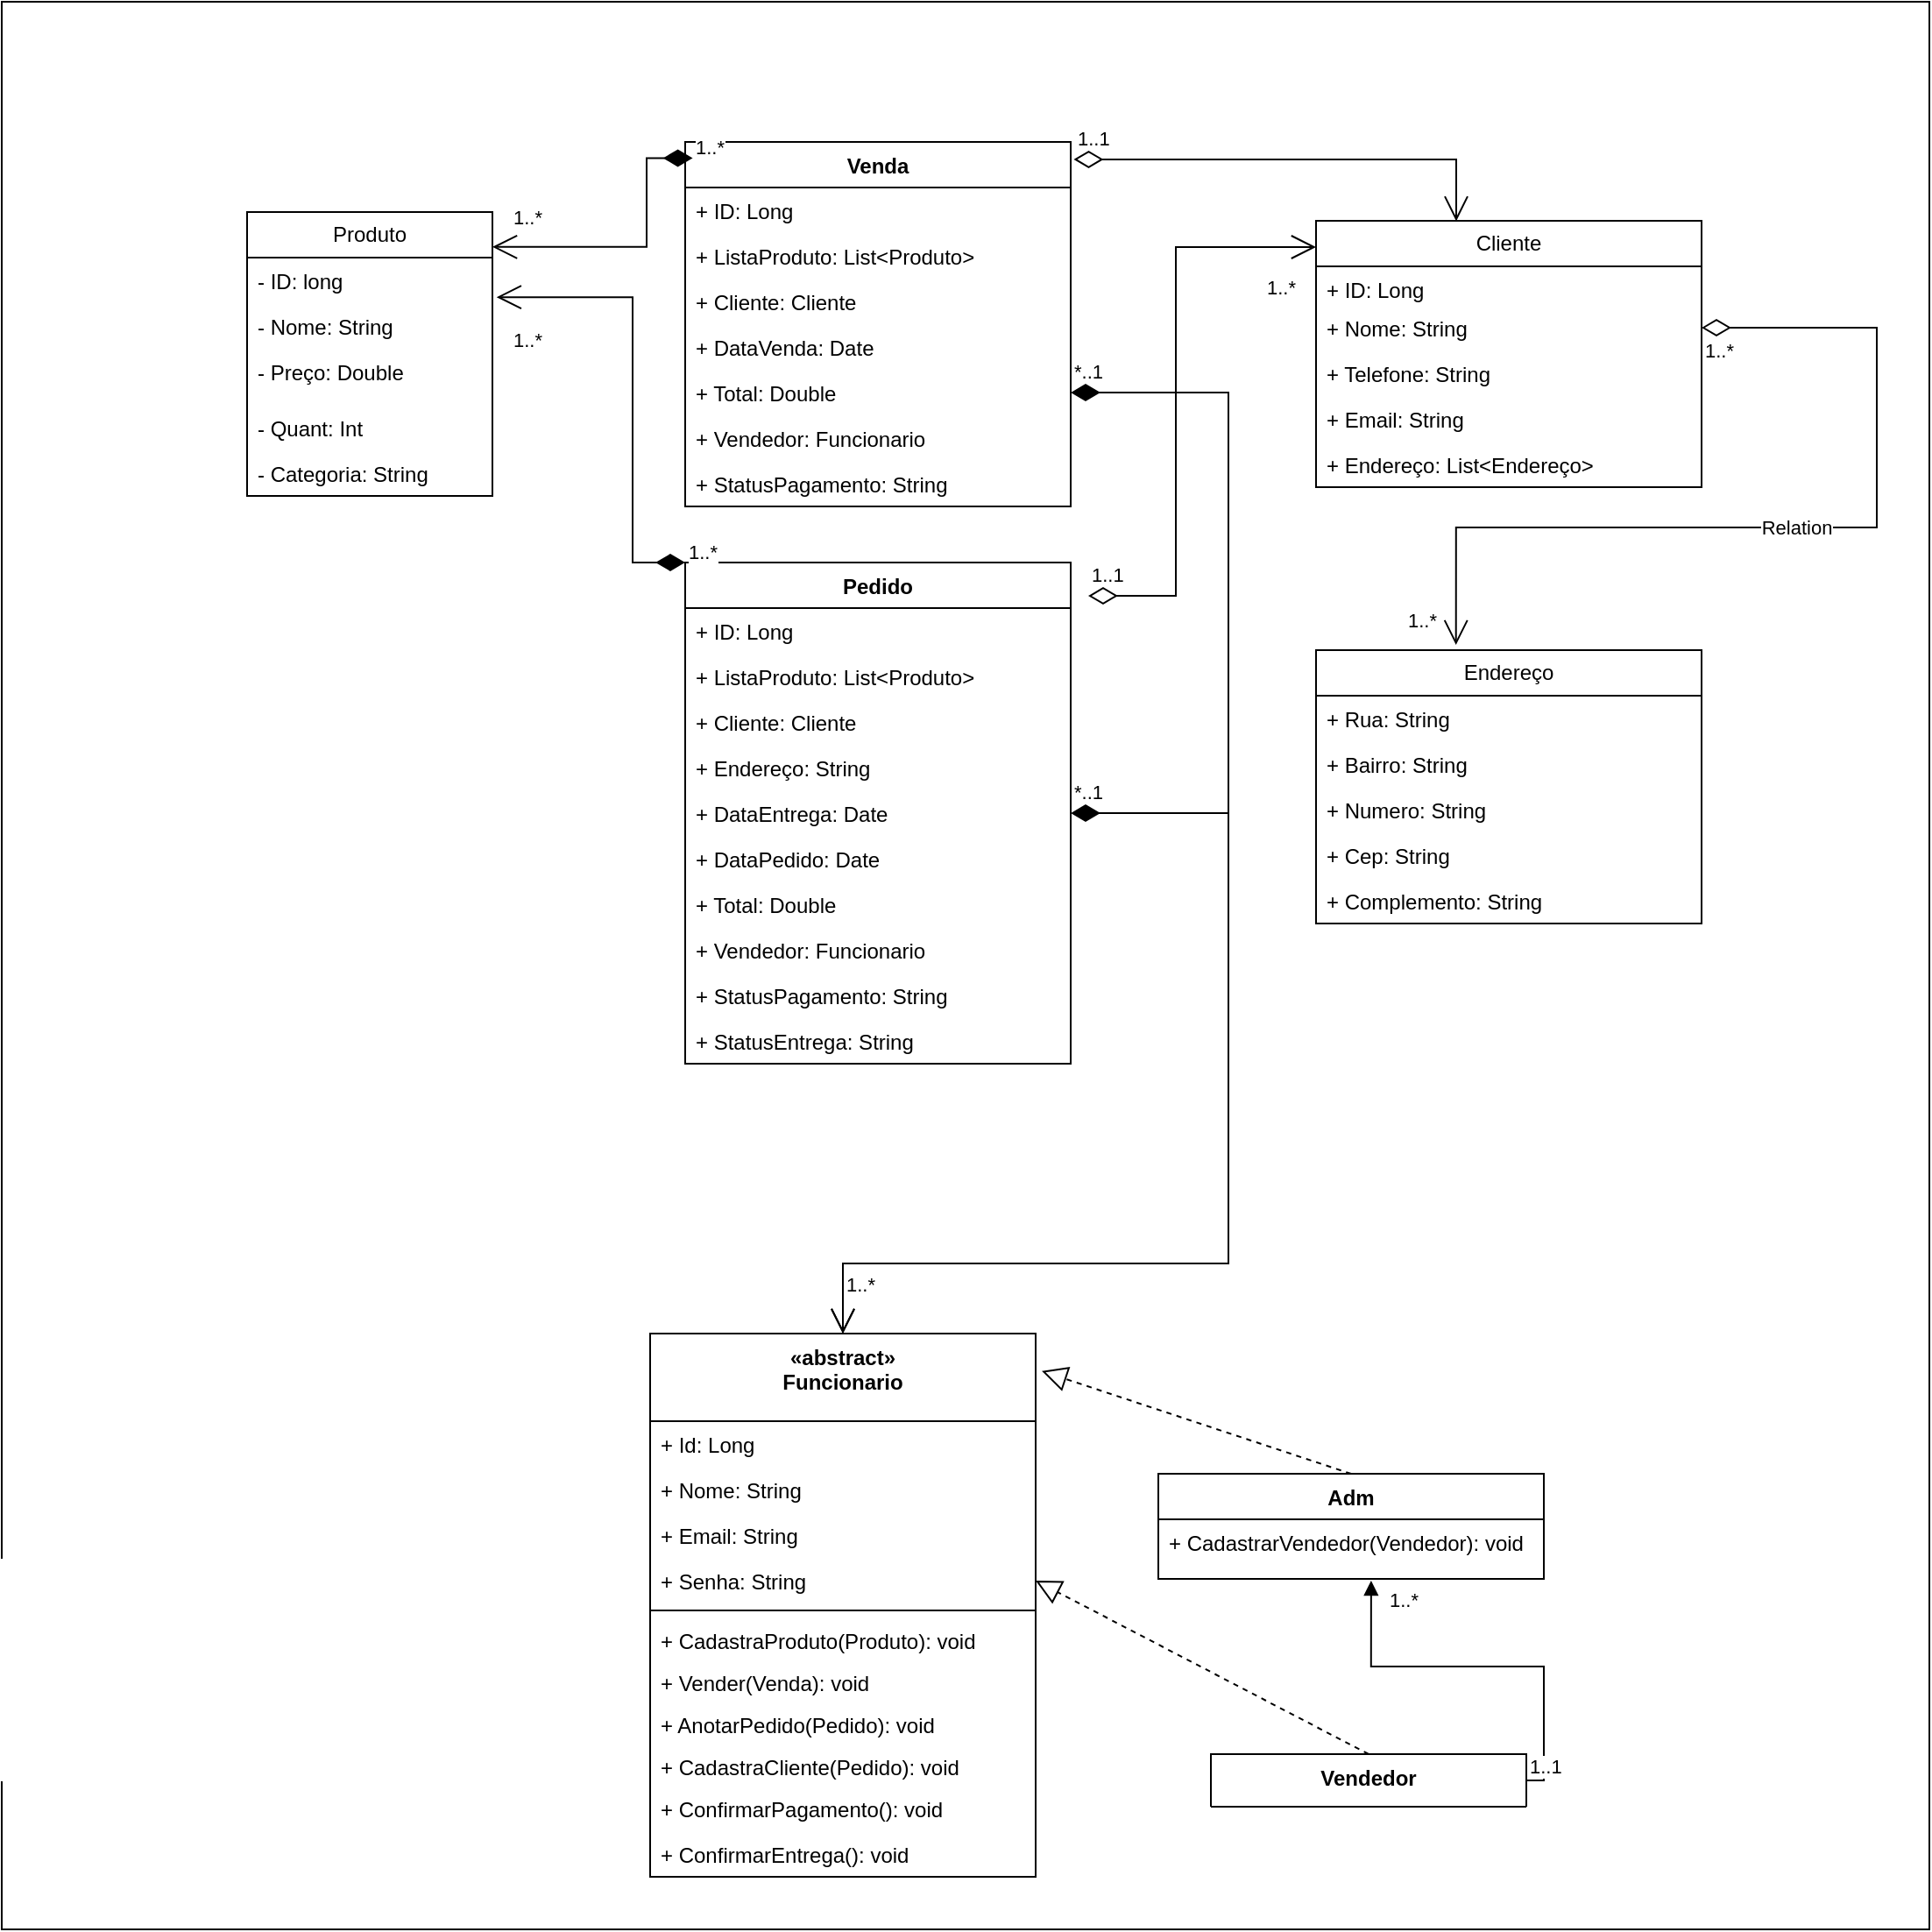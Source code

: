 <mxfile>
    <diagram name="Page-1" id="W1jX0vpfeWbp2apWFsaZ">
        <mxGraphModel dx="1307" dy="1552" grid="1" gridSize="10" guides="1" tooltips="1" connect="1" arrows="1" fold="1" page="1" pageScale="1" pageWidth="850" pageHeight="1100" math="0" shadow="0">
            <root>
                <mxCell id="0"/>
                <mxCell id="1" parent="0"/>
                <mxCell id="57V2GfZuMBP9opQ1hJb3-44" value="" style="whiteSpace=wrap;html=1;aspect=fixed;" parent="1" vertex="1">
                    <mxGeometry x="-110" y="-50" width="1100" height="1100" as="geometry"/>
                </mxCell>
                <mxCell id="45Ob2WuvZmnEj5ZR95Lh-6" value="Produto" style="swimlane;fontStyle=0;childLayout=stackLayout;horizontal=1;startSize=26;fillColor=none;horizontalStack=0;resizeParent=1;resizeParentMax=0;resizeLast=0;collapsible=1;marginBottom=0;whiteSpace=wrap;html=1;" parent="1" vertex="1">
                    <mxGeometry x="30" y="70" width="140" height="162" as="geometry">
                        <mxRectangle x="20" y="70" width="80" height="30" as="alternateBounds"/>
                    </mxGeometry>
                </mxCell>
                <mxCell id="45Ob2WuvZmnEj5ZR95Lh-7" value="- ID: long" style="text;strokeColor=none;fillColor=none;align=left;verticalAlign=top;spacingLeft=4;spacingRight=4;overflow=hidden;rotatable=0;points=[[0,0.5],[1,0.5]];portConstraint=eastwest;whiteSpace=wrap;html=1;" parent="45Ob2WuvZmnEj5ZR95Lh-6" vertex="1">
                    <mxGeometry y="26" width="140" height="26" as="geometry"/>
                </mxCell>
                <mxCell id="45Ob2WuvZmnEj5ZR95Lh-8" value="&lt;div&gt;- Nome: String&lt;/div&gt;" style="text;strokeColor=none;fillColor=none;align=left;verticalAlign=top;spacingLeft=4;spacingRight=4;overflow=hidden;rotatable=0;points=[[0,0.5],[1,0.5]];portConstraint=eastwest;whiteSpace=wrap;html=1;" parent="45Ob2WuvZmnEj5ZR95Lh-6" vertex="1">
                    <mxGeometry y="52" width="140" height="26" as="geometry"/>
                </mxCell>
                <mxCell id="45Ob2WuvZmnEj5ZR95Lh-9" value="- Preço: Double" style="text;strokeColor=none;fillColor=none;align=left;verticalAlign=top;spacingLeft=4;spacingRight=4;overflow=hidden;rotatable=0;points=[[0,0.5],[1,0.5]];portConstraint=eastwest;whiteSpace=wrap;html=1;" parent="45Ob2WuvZmnEj5ZR95Lh-6" vertex="1">
                    <mxGeometry y="78" width="140" height="32" as="geometry"/>
                </mxCell>
                <mxCell id="45Ob2WuvZmnEj5ZR95Lh-11" value="- Quant: Int" style="text;strokeColor=none;fillColor=none;align=left;verticalAlign=top;spacingLeft=4;spacingRight=4;overflow=hidden;rotatable=0;points=[[0,0.5],[1,0.5]];portConstraint=eastwest;whiteSpace=wrap;html=1;" parent="45Ob2WuvZmnEj5ZR95Lh-6" vertex="1">
                    <mxGeometry y="110" width="140" height="26" as="geometry"/>
                </mxCell>
                <mxCell id="45Ob2WuvZmnEj5ZR95Lh-12" value="- Categoria: String" style="text;strokeColor=none;fillColor=none;align=left;verticalAlign=top;spacingLeft=4;spacingRight=4;overflow=hidden;rotatable=0;points=[[0,0.5],[1,0.5]];portConstraint=eastwest;whiteSpace=wrap;html=1;" parent="45Ob2WuvZmnEj5ZR95Lh-6" vertex="1">
                    <mxGeometry y="136" width="140" height="26" as="geometry"/>
                </mxCell>
                <mxCell id="45Ob2WuvZmnEj5ZR95Lh-13" value="Pedido" style="swimlane;fontStyle=1;align=center;verticalAlign=top;childLayout=stackLayout;horizontal=1;startSize=26;horizontalStack=0;resizeParent=1;resizeParentMax=0;resizeLast=0;collapsible=1;marginBottom=0;whiteSpace=wrap;html=1;" parent="1" vertex="1">
                    <mxGeometry x="280" y="270" width="220" height="286" as="geometry"/>
                </mxCell>
                <mxCell id="45Ob2WuvZmnEj5ZR95Lh-17" value="+ ID: Long" style="text;strokeColor=none;fillColor=none;align=left;verticalAlign=top;spacingLeft=4;spacingRight=4;overflow=hidden;rotatable=0;points=[[0,0.5],[1,0.5]];portConstraint=eastwest;whiteSpace=wrap;html=1;" parent="45Ob2WuvZmnEj5ZR95Lh-13" vertex="1">
                    <mxGeometry y="26" width="220" height="26" as="geometry"/>
                </mxCell>
                <mxCell id="45Ob2WuvZmnEj5ZR95Lh-14" value="+ ListaProduto: List&amp;lt;Produto&amp;gt;" style="text;strokeColor=none;fillColor=none;align=left;verticalAlign=top;spacingLeft=4;spacingRight=4;overflow=hidden;rotatable=0;points=[[0,0.5],[1,0.5]];portConstraint=eastwest;whiteSpace=wrap;html=1;" parent="45Ob2WuvZmnEj5ZR95Lh-13" vertex="1">
                    <mxGeometry y="52" width="220" height="26" as="geometry"/>
                </mxCell>
                <mxCell id="45Ob2WuvZmnEj5ZR95Lh-24" value="+ Cliente: Cliente" style="text;strokeColor=none;fillColor=none;align=left;verticalAlign=top;spacingLeft=4;spacingRight=4;overflow=hidden;rotatable=0;points=[[0,0.5],[1,0.5]];portConstraint=eastwest;whiteSpace=wrap;html=1;" parent="45Ob2WuvZmnEj5ZR95Lh-13" vertex="1">
                    <mxGeometry y="78" width="220" height="26" as="geometry"/>
                </mxCell>
                <mxCell id="45Ob2WuvZmnEj5ZR95Lh-23" value="+ Endereço: String" style="text;strokeColor=none;fillColor=none;align=left;verticalAlign=top;spacingLeft=4;spacingRight=4;overflow=hidden;rotatable=0;points=[[0,0.5],[1,0.5]];portConstraint=eastwest;whiteSpace=wrap;html=1;" parent="45Ob2WuvZmnEj5ZR95Lh-13" vertex="1">
                    <mxGeometry y="104" width="220" height="26" as="geometry"/>
                </mxCell>
                <mxCell id="45Ob2WuvZmnEj5ZR95Lh-22" value="+ DataEntrega: Date" style="text;strokeColor=none;fillColor=none;align=left;verticalAlign=top;spacingLeft=4;spacingRight=4;overflow=hidden;rotatable=0;points=[[0,0.5],[1,0.5]];portConstraint=eastwest;whiteSpace=wrap;html=1;" parent="45Ob2WuvZmnEj5ZR95Lh-13" vertex="1">
                    <mxGeometry y="130" width="220" height="26" as="geometry"/>
                </mxCell>
                <mxCell id="45Ob2WuvZmnEj5ZR95Lh-21" value="+ DataPedido: Date" style="text;strokeColor=none;fillColor=none;align=left;verticalAlign=top;spacingLeft=4;spacingRight=4;overflow=hidden;rotatable=0;points=[[0,0.5],[1,0.5]];portConstraint=eastwest;whiteSpace=wrap;html=1;" parent="45Ob2WuvZmnEj5ZR95Lh-13" vertex="1">
                    <mxGeometry y="156" width="220" height="26" as="geometry"/>
                </mxCell>
                <mxCell id="45Ob2WuvZmnEj5ZR95Lh-20" value="+ Total: Double" style="text;strokeColor=none;fillColor=none;align=left;verticalAlign=top;spacingLeft=4;spacingRight=4;overflow=hidden;rotatable=0;points=[[0,0.5],[1,0.5]];portConstraint=eastwest;whiteSpace=wrap;html=1;" parent="45Ob2WuvZmnEj5ZR95Lh-13" vertex="1">
                    <mxGeometry y="182" width="220" height="26" as="geometry"/>
                </mxCell>
                <mxCell id="45Ob2WuvZmnEj5ZR95Lh-19" value="+ Vendedor: Funcionario" style="text;strokeColor=none;fillColor=none;align=left;verticalAlign=top;spacingLeft=4;spacingRight=4;overflow=hidden;rotatable=0;points=[[0,0.5],[1,0.5]];portConstraint=eastwest;whiteSpace=wrap;html=1;" parent="45Ob2WuvZmnEj5ZR95Lh-13" vertex="1">
                    <mxGeometry y="208" width="220" height="26" as="geometry"/>
                </mxCell>
                <mxCell id="45Ob2WuvZmnEj5ZR95Lh-25" value="+ StatusPagamento: String" style="text;strokeColor=none;fillColor=none;align=left;verticalAlign=top;spacingLeft=4;spacingRight=4;overflow=hidden;rotatable=0;points=[[0,0.5],[1,0.5]];portConstraint=eastwest;whiteSpace=wrap;html=1;" parent="45Ob2WuvZmnEj5ZR95Lh-13" vertex="1">
                    <mxGeometry y="234" width="220" height="26" as="geometry"/>
                </mxCell>
                <mxCell id="45Ob2WuvZmnEj5ZR95Lh-18" value="+ StatusEntrega: String" style="text;strokeColor=none;fillColor=none;align=left;verticalAlign=top;spacingLeft=4;spacingRight=4;overflow=hidden;rotatable=0;points=[[0,0.5],[1,0.5]];portConstraint=eastwest;whiteSpace=wrap;html=1;" parent="45Ob2WuvZmnEj5ZR95Lh-13" vertex="1">
                    <mxGeometry y="260" width="220" height="26" as="geometry"/>
                </mxCell>
                <mxCell id="45Ob2WuvZmnEj5ZR95Lh-28" value="Cliente" style="swimlane;fontStyle=0;childLayout=stackLayout;horizontal=1;startSize=26;fillColor=none;horizontalStack=0;resizeParent=1;resizeParentMax=0;resizeLast=0;collapsible=1;marginBottom=0;whiteSpace=wrap;html=1;" parent="1" vertex="1">
                    <mxGeometry x="640" y="75" width="220" height="152" as="geometry"/>
                </mxCell>
                <mxCell id="45Ob2WuvZmnEj5ZR95Lh-29" value="&lt;div&gt;+ ID: Long&lt;/div&gt;" style="text;strokeColor=none;fillColor=none;align=left;verticalAlign=top;spacingLeft=4;spacingRight=4;overflow=hidden;rotatable=0;points=[[0,0.5],[1,0.5]];portConstraint=eastwest;whiteSpace=wrap;html=1;" parent="45Ob2WuvZmnEj5ZR95Lh-28" vertex="1">
                    <mxGeometry y="26" width="220" height="22" as="geometry"/>
                </mxCell>
                <mxCell id="45Ob2WuvZmnEj5ZR95Lh-30" value="+ Nome: String" style="text;strokeColor=none;fillColor=none;align=left;verticalAlign=top;spacingLeft=4;spacingRight=4;overflow=hidden;rotatable=0;points=[[0,0.5],[1,0.5]];portConstraint=eastwest;whiteSpace=wrap;html=1;" parent="45Ob2WuvZmnEj5ZR95Lh-28" vertex="1">
                    <mxGeometry y="48" width="220" height="26" as="geometry"/>
                </mxCell>
                <mxCell id="45Ob2WuvZmnEj5ZR95Lh-31" value="+ Telefone: String" style="text;strokeColor=none;fillColor=none;align=left;verticalAlign=top;spacingLeft=4;spacingRight=4;overflow=hidden;rotatable=0;points=[[0,0.5],[1,0.5]];portConstraint=eastwest;whiteSpace=wrap;html=1;" parent="45Ob2WuvZmnEj5ZR95Lh-28" vertex="1">
                    <mxGeometry y="74" width="220" height="26" as="geometry"/>
                </mxCell>
                <mxCell id="45Ob2WuvZmnEj5ZR95Lh-32" value="+ Email: String" style="text;strokeColor=none;fillColor=none;align=left;verticalAlign=top;spacingLeft=4;spacingRight=4;overflow=hidden;rotatable=0;points=[[0,0.5],[1,0.5]];portConstraint=eastwest;whiteSpace=wrap;html=1;" parent="45Ob2WuvZmnEj5ZR95Lh-28" vertex="1">
                    <mxGeometry y="100" width="220" height="26" as="geometry"/>
                </mxCell>
                <mxCell id="45Ob2WuvZmnEj5ZR95Lh-33" value="+ Endereço: List&amp;lt;Endereço&amp;gt;" style="text;strokeColor=none;fillColor=none;align=left;verticalAlign=top;spacingLeft=4;spacingRight=4;overflow=hidden;rotatable=0;points=[[0,0.5],[1,0.5]];portConstraint=eastwest;whiteSpace=wrap;html=1;" parent="45Ob2WuvZmnEj5ZR95Lh-28" vertex="1">
                    <mxGeometry y="126" width="220" height="26" as="geometry"/>
                </mxCell>
                <mxCell id="45Ob2WuvZmnEj5ZR95Lh-35" value="Endereço" style="swimlane;fontStyle=0;childLayout=stackLayout;horizontal=1;startSize=26;fillColor=none;horizontalStack=0;resizeParent=1;resizeParentMax=0;resizeLast=0;collapsible=1;marginBottom=0;whiteSpace=wrap;html=1;" parent="1" vertex="1">
                    <mxGeometry x="640" y="320" width="220" height="156" as="geometry"/>
                </mxCell>
                <mxCell id="45Ob2WuvZmnEj5ZR95Lh-36" value="+ Rua: String" style="text;strokeColor=none;fillColor=none;align=left;verticalAlign=top;spacingLeft=4;spacingRight=4;overflow=hidden;rotatable=0;points=[[0,0.5],[1,0.5]];portConstraint=eastwest;whiteSpace=wrap;html=1;" parent="45Ob2WuvZmnEj5ZR95Lh-35" vertex="1">
                    <mxGeometry y="26" width="220" height="26" as="geometry"/>
                </mxCell>
                <mxCell id="45Ob2WuvZmnEj5ZR95Lh-37" value="+ Bairro: String" style="text;strokeColor=none;fillColor=none;align=left;verticalAlign=top;spacingLeft=4;spacingRight=4;overflow=hidden;rotatable=0;points=[[0,0.5],[1,0.5]];portConstraint=eastwest;whiteSpace=wrap;html=1;" parent="45Ob2WuvZmnEj5ZR95Lh-35" vertex="1">
                    <mxGeometry y="52" width="220" height="26" as="geometry"/>
                </mxCell>
                <mxCell id="45Ob2WuvZmnEj5ZR95Lh-38" value="+ Numero: String" style="text;strokeColor=none;fillColor=none;align=left;verticalAlign=top;spacingLeft=4;spacingRight=4;overflow=hidden;rotatable=0;points=[[0,0.5],[1,0.5]];portConstraint=eastwest;whiteSpace=wrap;html=1;" parent="45Ob2WuvZmnEj5ZR95Lh-35" vertex="1">
                    <mxGeometry y="78" width="220" height="26" as="geometry"/>
                </mxCell>
                <mxCell id="45Ob2WuvZmnEj5ZR95Lh-39" value="+ Cep: String" style="text;strokeColor=none;fillColor=none;align=left;verticalAlign=top;spacingLeft=4;spacingRight=4;overflow=hidden;rotatable=0;points=[[0,0.5],[1,0.5]];portConstraint=eastwest;whiteSpace=wrap;html=1;" parent="45Ob2WuvZmnEj5ZR95Lh-35" vertex="1">
                    <mxGeometry y="104" width="220" height="26" as="geometry"/>
                </mxCell>
                <mxCell id="45Ob2WuvZmnEj5ZR95Lh-40" value="+ Complemento: String" style="text;strokeColor=none;fillColor=none;align=left;verticalAlign=top;spacingLeft=4;spacingRight=4;overflow=hidden;rotatable=0;points=[[0,0.5],[1,0.5]];portConstraint=eastwest;whiteSpace=wrap;html=1;" parent="45Ob2WuvZmnEj5ZR95Lh-35" vertex="1">
                    <mxGeometry y="130" width="220" height="26" as="geometry"/>
                </mxCell>
                <mxCell id="45Ob2WuvZmnEj5ZR95Lh-42" value="&lt;div&gt;«abstract»&lt;/div&gt;&lt;div&gt;Funcionario&lt;br&gt;&lt;/div&gt;" style="swimlane;fontStyle=1;align=center;verticalAlign=top;childLayout=stackLayout;horizontal=1;startSize=50;horizontalStack=0;resizeParent=1;resizeParentMax=0;resizeLast=0;collapsible=1;marginBottom=0;whiteSpace=wrap;html=1;" parent="1" vertex="1">
                    <mxGeometry x="260" y="710" width="220" height="310" as="geometry"/>
                </mxCell>
                <mxCell id="45Ob2WuvZmnEj5ZR95Lh-49" value="+ Id: Long" style="text;strokeColor=none;fillColor=none;align=left;verticalAlign=top;spacingLeft=4;spacingRight=4;overflow=hidden;rotatable=0;points=[[0,0.5],[1,0.5]];portConstraint=eastwest;whiteSpace=wrap;html=1;" parent="45Ob2WuvZmnEj5ZR95Lh-42" vertex="1">
                    <mxGeometry y="50" width="220" height="26" as="geometry"/>
                </mxCell>
                <mxCell id="45Ob2WuvZmnEj5ZR95Lh-48" value="+ Nome: String" style="text;strokeColor=none;fillColor=none;align=left;verticalAlign=top;spacingLeft=4;spacingRight=4;overflow=hidden;rotatable=0;points=[[0,0.5],[1,0.5]];portConstraint=eastwest;whiteSpace=wrap;html=1;" parent="45Ob2WuvZmnEj5ZR95Lh-42" vertex="1">
                    <mxGeometry y="76" width="220" height="26" as="geometry"/>
                </mxCell>
                <mxCell id="45Ob2WuvZmnEj5ZR95Lh-47" value="+ Email: String" style="text;strokeColor=none;fillColor=none;align=left;verticalAlign=top;spacingLeft=4;spacingRight=4;overflow=hidden;rotatable=0;points=[[0,0.5],[1,0.5]];portConstraint=eastwest;whiteSpace=wrap;html=1;" parent="45Ob2WuvZmnEj5ZR95Lh-42" vertex="1">
                    <mxGeometry y="102" width="220" height="26" as="geometry"/>
                </mxCell>
                <mxCell id="45Ob2WuvZmnEj5ZR95Lh-43" value="+ Senha: String" style="text;strokeColor=none;fillColor=none;align=left;verticalAlign=top;spacingLeft=4;spacingRight=4;overflow=hidden;rotatable=0;points=[[0,0.5],[1,0.5]];portConstraint=eastwest;whiteSpace=wrap;html=1;" parent="45Ob2WuvZmnEj5ZR95Lh-42" vertex="1">
                    <mxGeometry y="128" width="220" height="26" as="geometry"/>
                </mxCell>
                <mxCell id="45Ob2WuvZmnEj5ZR95Lh-44" value="" style="line;strokeWidth=1;fillColor=none;align=left;verticalAlign=middle;spacingTop=-1;spacingLeft=3;spacingRight=3;rotatable=0;labelPosition=right;points=[];portConstraint=eastwest;strokeColor=inherit;" parent="45Ob2WuvZmnEj5ZR95Lh-42" vertex="1">
                    <mxGeometry y="154" width="220" height="8" as="geometry"/>
                </mxCell>
                <mxCell id="45Ob2WuvZmnEj5ZR95Lh-45" value="+ CadastraProduto(Produto): void" style="text;strokeColor=none;fillColor=none;align=left;verticalAlign=top;spacingLeft=4;spacingRight=4;overflow=hidden;rotatable=0;points=[[0,0.5],[1,0.5]];portConstraint=eastwest;whiteSpace=wrap;html=1;" parent="45Ob2WuvZmnEj5ZR95Lh-42" vertex="1">
                    <mxGeometry y="162" width="220" height="24" as="geometry"/>
                </mxCell>
                <mxCell id="45Ob2WuvZmnEj5ZR95Lh-50" value="+ Vender(Venda): void" style="text;strokeColor=none;fillColor=none;align=left;verticalAlign=top;spacingLeft=4;spacingRight=4;overflow=hidden;rotatable=0;points=[[0,0.5],[1,0.5]];portConstraint=eastwest;whiteSpace=wrap;html=1;" parent="45Ob2WuvZmnEj5ZR95Lh-42" vertex="1">
                    <mxGeometry y="186" width="220" height="24" as="geometry"/>
                </mxCell>
                <mxCell id="45Ob2WuvZmnEj5ZR95Lh-51" value="+ AnotarPedido(Pedido): void" style="text;strokeColor=none;fillColor=none;align=left;verticalAlign=top;spacingLeft=4;spacingRight=4;overflow=hidden;rotatable=0;points=[[0,0.5],[1,0.5]];portConstraint=eastwest;whiteSpace=wrap;html=1;" parent="45Ob2WuvZmnEj5ZR95Lh-42" vertex="1">
                    <mxGeometry y="210" width="220" height="24" as="geometry"/>
                </mxCell>
                <mxCell id="45Ob2WuvZmnEj5ZR95Lh-68" value="+ CadastraCliente(Pedido): void" style="text;strokeColor=none;fillColor=none;align=left;verticalAlign=top;spacingLeft=4;spacingRight=4;overflow=hidden;rotatable=0;points=[[0,0.5],[1,0.5]];portConstraint=eastwest;whiteSpace=wrap;html=1;" parent="45Ob2WuvZmnEj5ZR95Lh-42" vertex="1">
                    <mxGeometry y="234" width="220" height="24" as="geometry"/>
                </mxCell>
                <mxCell id="45Ob2WuvZmnEj5ZR95Lh-16" value="+ ConfirmarPagamento(): void" style="text;strokeColor=none;fillColor=none;align=left;verticalAlign=top;spacingLeft=4;spacingRight=4;overflow=hidden;rotatable=0;points=[[0,0.5],[1,0.5]];portConstraint=eastwest;whiteSpace=wrap;html=1;" parent="45Ob2WuvZmnEj5ZR95Lh-42" vertex="1">
                    <mxGeometry y="258" width="220" height="26" as="geometry"/>
                </mxCell>
                <mxCell id="45Ob2WuvZmnEj5ZR95Lh-26" value="+ ConfirmarEntrega(): void" style="text;strokeColor=none;fillColor=none;align=left;verticalAlign=top;spacingLeft=4;spacingRight=4;overflow=hidden;rotatable=0;points=[[0,0.5],[1,0.5]];portConstraint=eastwest;whiteSpace=wrap;html=1;" parent="45Ob2WuvZmnEj5ZR95Lh-42" vertex="1">
                    <mxGeometry y="284" width="220" height="26" as="geometry"/>
                </mxCell>
                <mxCell id="45Ob2WuvZmnEj5ZR95Lh-60" value="Adm" style="swimlane;fontStyle=1;align=center;verticalAlign=top;childLayout=stackLayout;horizontal=1;startSize=26;horizontalStack=0;resizeParent=1;resizeParentMax=0;resizeLast=0;collapsible=1;marginBottom=0;whiteSpace=wrap;html=1;" parent="1" vertex="1">
                    <mxGeometry x="550" y="790" width="220" height="60" as="geometry"/>
                </mxCell>
                <mxCell id="45Ob2WuvZmnEj5ZR95Lh-63" value="+ CadastrarVendedor(Vendedor): void" style="text;strokeColor=none;fillColor=none;align=left;verticalAlign=top;spacingLeft=4;spacingRight=4;overflow=hidden;rotatable=0;points=[[0,0.5],[1,0.5]];portConstraint=eastwest;whiteSpace=wrap;html=1;" parent="45Ob2WuvZmnEj5ZR95Lh-60" vertex="1">
                    <mxGeometry y="26" width="220" height="34" as="geometry"/>
                </mxCell>
                <mxCell id="45Ob2WuvZmnEj5ZR95Lh-64" value="Vendedor" style="swimlane;fontStyle=1;align=center;verticalAlign=top;childLayout=stackLayout;horizontal=1;startSize=80;horizontalStack=0;resizeParent=1;resizeParentMax=0;resizeLast=0;collapsible=1;marginBottom=0;whiteSpace=wrap;html=1;points=[[0,0,0,0,0],[0,0.25,0,0,0],[0,0.5,0,0,0],[0,0.75,0,0,0],[0,1,0,0,0],[0.25,0,0,0,0],[0.25,1,0,0,0],[0.5,0,0,0,0],[0.5,1,0,0,0],[0.75,0,0,0,0],[0.75,1,0,0,0],[1,0,0,0,0],[1,0.25,0,0,0],[1,0.5,0,0,0],[1,0.75,0,0,0],[1,1,0,0,0]];" parent="1" vertex="1">
                    <mxGeometry x="580" y="950" width="180" height="30" as="geometry"/>
                </mxCell>
                <mxCell id="57V2GfZuMBP9opQ1hJb3-2" value="" style="endArrow=block;dashed=1;endFill=0;endSize=12;html=1;rounded=0;exitX=0.5;exitY=0;exitDx=0;exitDy=0;exitPerimeter=0;entryX=1;entryY=0.5;entryDx=0;entryDy=0;" parent="1" source="45Ob2WuvZmnEj5ZR95Lh-64" target="45Ob2WuvZmnEj5ZR95Lh-43" edge="1">
                    <mxGeometry width="160" relative="1" as="geometry">
                        <mxPoint x="591.46" y="952.29" as="sourcePoint"/>
                        <mxPoint x="510.0" y="810.002" as="targetPoint"/>
                        <Array as="points"/>
                    </mxGeometry>
                </mxCell>
                <mxCell id="57V2GfZuMBP9opQ1hJb3-3" value="" style="endArrow=block;dashed=1;endFill=0;endSize=12;html=1;rounded=0;exitX=0.5;exitY=0;exitDx=0;exitDy=0;entryX=1.016;entryY=0.069;entryDx=0;entryDy=0;entryPerimeter=0;" parent="1" source="45Ob2WuvZmnEj5ZR95Lh-60" target="45Ob2WuvZmnEj5ZR95Lh-42" edge="1">
                    <mxGeometry width="160" relative="1" as="geometry">
                        <mxPoint x="320" y="800" as="sourcePoint"/>
                        <mxPoint x="480" y="800" as="targetPoint"/>
                    </mxGeometry>
                </mxCell>
                <mxCell id="57V2GfZuMBP9opQ1hJb3-4" value="Venda" style="swimlane;fontStyle=1;align=center;verticalAlign=top;childLayout=stackLayout;horizontal=1;startSize=26;horizontalStack=0;resizeParent=1;resizeParentMax=0;resizeLast=0;collapsible=1;marginBottom=0;whiteSpace=wrap;html=1;" parent="1" vertex="1">
                    <mxGeometry x="280" y="30" width="220" height="208" as="geometry"/>
                </mxCell>
                <mxCell id="57V2GfZuMBP9opQ1hJb3-6" value="+ ID: Long" style="text;strokeColor=none;fillColor=none;align=left;verticalAlign=top;spacingLeft=4;spacingRight=4;overflow=hidden;rotatable=0;points=[[0,0.5],[1,0.5]];portConstraint=eastwest;whiteSpace=wrap;html=1;" parent="57V2GfZuMBP9opQ1hJb3-4" vertex="1">
                    <mxGeometry y="26" width="220" height="26" as="geometry"/>
                </mxCell>
                <mxCell id="57V2GfZuMBP9opQ1hJb3-5" value="+ ListaProduto: List&amp;lt;Produto&amp;gt;" style="text;strokeColor=none;fillColor=none;align=left;verticalAlign=top;spacingLeft=4;spacingRight=4;overflow=hidden;rotatable=0;points=[[0,0.5],[1,0.5]];portConstraint=eastwest;whiteSpace=wrap;html=1;" parent="57V2GfZuMBP9opQ1hJb3-4" vertex="1">
                    <mxGeometry y="52" width="220" height="26" as="geometry"/>
                </mxCell>
                <mxCell id="57V2GfZuMBP9opQ1hJb3-7" value="+ Cliente: Cliente" style="text;strokeColor=none;fillColor=none;align=left;verticalAlign=top;spacingLeft=4;spacingRight=4;overflow=hidden;rotatable=0;points=[[0,0.5],[1,0.5]];portConstraint=eastwest;whiteSpace=wrap;html=1;" parent="57V2GfZuMBP9opQ1hJb3-4" vertex="1">
                    <mxGeometry y="78" width="220" height="26" as="geometry"/>
                </mxCell>
                <mxCell id="57V2GfZuMBP9opQ1hJb3-10" value="+ DataVenda: Date" style="text;strokeColor=none;fillColor=none;align=left;verticalAlign=top;spacingLeft=4;spacingRight=4;overflow=hidden;rotatable=0;points=[[0,0.5],[1,0.5]];portConstraint=eastwest;whiteSpace=wrap;html=1;" parent="57V2GfZuMBP9opQ1hJb3-4" vertex="1">
                    <mxGeometry y="104" width="220" height="26" as="geometry"/>
                </mxCell>
                <mxCell id="57V2GfZuMBP9opQ1hJb3-11" value="+ Total: Double" style="text;strokeColor=none;fillColor=none;align=left;verticalAlign=top;spacingLeft=4;spacingRight=4;overflow=hidden;rotatable=0;points=[[0,0.5],[1,0.5]];portConstraint=eastwest;whiteSpace=wrap;html=1;" parent="57V2GfZuMBP9opQ1hJb3-4" vertex="1">
                    <mxGeometry y="130" width="220" height="26" as="geometry"/>
                </mxCell>
                <mxCell id="57V2GfZuMBP9opQ1hJb3-12" value="+ Vendedor: Funcionario" style="text;strokeColor=none;fillColor=none;align=left;verticalAlign=top;spacingLeft=4;spacingRight=4;overflow=hidden;rotatable=0;points=[[0,0.5],[1,0.5]];portConstraint=eastwest;whiteSpace=wrap;html=1;" parent="57V2GfZuMBP9opQ1hJb3-4" vertex="1">
                    <mxGeometry y="156" width="220" height="26" as="geometry"/>
                </mxCell>
                <mxCell id="57V2GfZuMBP9opQ1hJb3-13" value="+ StatusPagamento: String" style="text;strokeColor=none;fillColor=none;align=left;verticalAlign=top;spacingLeft=4;spacingRight=4;overflow=hidden;rotatable=0;points=[[0,0.5],[1,0.5]];portConstraint=eastwest;whiteSpace=wrap;html=1;" parent="57V2GfZuMBP9opQ1hJb3-4" vertex="1">
                    <mxGeometry y="182" width="220" height="26" as="geometry"/>
                </mxCell>
                <mxCell id="57V2GfZuMBP9opQ1hJb3-21" value="1..*" style="endArrow=open;html=1;endSize=12;startArrow=diamondThin;startSize=14;startFill=1;edgeStyle=orthogonalEdgeStyle;align=left;verticalAlign=bottom;rounded=0;exitX=-0.017;exitY=0.041;exitDx=0;exitDy=0;exitPerimeter=0;entryX=1;entryY=0.123;entryDx=0;entryDy=0;entryPerimeter=0;" parent="1" target="45Ob2WuvZmnEj5ZR95Lh-6" edge="1">
                    <mxGeometry x="-1" y="3" relative="1" as="geometry">
                        <mxPoint x="284.3" y="39.248" as="sourcePoint"/>
                        <mxPoint x="180.0" y="89.998" as="targetPoint"/>
                        <Array as="points">
                            <mxPoint x="258" y="39"/>
                            <mxPoint x="258" y="90"/>
                        </Array>
                    </mxGeometry>
                </mxCell>
                <mxCell id="57V2GfZuMBP9opQ1hJb3-23" value="1..*" style="endArrow=open;html=1;endSize=12;startArrow=diamondThin;startSize=14;startFill=1;edgeStyle=orthogonalEdgeStyle;align=left;verticalAlign=bottom;rounded=0;exitX=0;exitY=0;exitDx=0;exitDy=0;entryX=1.017;entryY=0.869;entryDx=0;entryDy=0;entryPerimeter=0;" parent="1" source="45Ob2WuvZmnEj5ZR95Lh-13" target="45Ob2WuvZmnEj5ZR95Lh-7" edge="1">
                    <mxGeometry x="-1" y="3" relative="1" as="geometry">
                        <mxPoint x="286" y="49" as="sourcePoint"/>
                        <mxPoint x="185" y="95" as="targetPoint"/>
                        <Array as="points">
                            <mxPoint x="250" y="270"/>
                            <mxPoint x="250" y="119"/>
                        </Array>
                    </mxGeometry>
                </mxCell>
                <mxCell id="57V2GfZuMBP9opQ1hJb3-25" value="1..1" style="endArrow=open;html=1;endSize=12;startArrow=diamondThin;startSize=14;startFill=0;edgeStyle=orthogonalEdgeStyle;align=left;verticalAlign=bottom;rounded=0;exitX=1.008;exitY=0.048;exitDx=0;exitDy=0;exitPerimeter=0;entryX=0.362;entryY=0.001;entryDx=0;entryDy=0;entryPerimeter=0;" parent="1" source="57V2GfZuMBP9opQ1hJb3-4" target="45Ob2WuvZmnEj5ZR95Lh-28" edge="1">
                    <mxGeometry x="-1" y="3" relative="1" as="geometry">
                        <mxPoint x="420" y="180" as="sourcePoint"/>
                        <mxPoint x="710" y="60" as="targetPoint"/>
                        <Array as="points">
                            <mxPoint x="720" y="40"/>
                            <mxPoint x="720" y="75"/>
                        </Array>
                    </mxGeometry>
                </mxCell>
                <mxCell id="57V2GfZuMBP9opQ1hJb3-26" value="1..1" style="endArrow=open;html=1;endSize=12;startArrow=diamondThin;startSize=14;startFill=0;edgeStyle=orthogonalEdgeStyle;align=left;verticalAlign=bottom;rounded=0;exitX=1;exitY=0.07;exitDx=0;exitDy=0;exitPerimeter=0;" parent="1" edge="1">
                    <mxGeometry x="-1" y="3" relative="1" as="geometry">
                        <mxPoint x="510" y="289.02" as="sourcePoint"/>
                        <mxPoint x="640" y="90" as="targetPoint"/>
                        <Array as="points">
                            <mxPoint x="560" y="289"/>
                            <mxPoint x="560" y="90"/>
                        </Array>
                    </mxGeometry>
                </mxCell>
                <mxCell id="57V2GfZuMBP9opQ1hJb3-30" value="Relation" style="endArrow=open;html=1;endSize=12;startArrow=diamondThin;startSize=14;startFill=0;edgeStyle=orthogonalEdgeStyle;rounded=0;exitX=1;exitY=0.5;exitDx=0;exitDy=0;entryX=0.363;entryY=-0.019;entryDx=0;entryDy=0;entryPerimeter=0;" parent="1" source="45Ob2WuvZmnEj5ZR95Lh-30" target="45Ob2WuvZmnEj5ZR95Lh-35" edge="1">
                    <mxGeometry relative="1" as="geometry">
                        <mxPoint x="600" y="280" as="sourcePoint"/>
                        <mxPoint x="760" y="280" as="targetPoint"/>
                        <Array as="points">
                            <mxPoint x="960" y="136"/>
                            <mxPoint x="960" y="250"/>
                            <mxPoint x="720" y="250"/>
                        </Array>
                    </mxGeometry>
                </mxCell>
                <mxCell id="57V2GfZuMBP9opQ1hJb3-31" value="1..*" style="edgeLabel;resizable=0;html=1;align=left;verticalAlign=top;" parent="57V2GfZuMBP9opQ1hJb3-30" connectable="0" vertex="1">
                    <mxGeometry x="-1" relative="1" as="geometry"/>
                </mxCell>
                <mxCell id="57V2GfZuMBP9opQ1hJb3-32" value="1..*" style="edgeLabel;resizable=0;html=1;align=right;verticalAlign=top;" parent="57V2GfZuMBP9opQ1hJb3-30" connectable="0" vertex="1">
                    <mxGeometry x="1" relative="1" as="geometry">
                        <mxPoint x="-10" y="-27" as="offset"/>
                    </mxGeometry>
                </mxCell>
                <mxCell id="57V2GfZuMBP9opQ1hJb3-33" value="1..*" style="edgeLabel;resizable=0;html=1;align=left;verticalAlign=top;" parent="57V2GfZuMBP9opQ1hJb3-30" connectable="0" vertex="1">
                    <mxGeometry x="-1" relative="1" as="geometry">
                        <mxPoint x="-250" y="-36" as="offset"/>
                    </mxGeometry>
                </mxCell>
                <mxCell id="57V2GfZuMBP9opQ1hJb3-34" value="1..*" style="edgeLabel;resizable=0;html=1;align=left;verticalAlign=top;" parent="57V2GfZuMBP9opQ1hJb3-30" connectable="0" vertex="1">
                    <mxGeometry x="-1" relative="1" as="geometry">
                        <mxPoint x="-680" y="-6" as="offset"/>
                    </mxGeometry>
                </mxCell>
                <mxCell id="57V2GfZuMBP9opQ1hJb3-35" value="1..*" style="edgeLabel;resizable=0;html=1;align=left;verticalAlign=top;" parent="57V2GfZuMBP9opQ1hJb3-30" connectable="0" vertex="1">
                    <mxGeometry x="-1" relative="1" as="geometry">
                        <mxPoint x="-680" y="-76" as="offset"/>
                    </mxGeometry>
                </mxCell>
                <mxCell id="57V2GfZuMBP9opQ1hJb3-37" value="" style="endArrow=block;endFill=1;html=1;edgeStyle=orthogonalEdgeStyle;align=left;verticalAlign=top;rounded=0;exitX=1;exitY=0.5;exitDx=0;exitDy=0;exitPerimeter=0;entryX=0.552;entryY=1.029;entryDx=0;entryDy=0;entryPerimeter=0;" parent="1" source="45Ob2WuvZmnEj5ZR95Lh-64" target="45Ob2WuvZmnEj5ZR95Lh-63" edge="1">
                    <mxGeometry x="-1" relative="1" as="geometry">
                        <mxPoint x="520" y="900" as="sourcePoint"/>
                        <mxPoint x="680" y="900" as="targetPoint"/>
                    </mxGeometry>
                </mxCell>
                <mxCell id="57V2GfZuMBP9opQ1hJb3-38" value="1..1" style="edgeLabel;resizable=0;html=1;align=left;verticalAlign=bottom;" parent="57V2GfZuMBP9opQ1hJb3-37" connectable="0" vertex="1">
                    <mxGeometry x="-1" relative="1" as="geometry"/>
                </mxCell>
                <mxCell id="57V2GfZuMBP9opQ1hJb3-39" value="1..*" style="edgeLabel;resizable=0;html=1;align=left;verticalAlign=bottom;" parent="57V2GfZuMBP9opQ1hJb3-37" connectable="0" vertex="1">
                    <mxGeometry x="-1" relative="1" as="geometry">
                        <mxPoint x="-80" y="-95" as="offset"/>
                    </mxGeometry>
                </mxCell>
                <mxCell id="57V2GfZuMBP9opQ1hJb3-43" value="1..*" style="edgeLabel;resizable=0;html=1;align=left;verticalAlign=bottom;" parent="57V2GfZuMBP9opQ1hJb3-37" connectable="0" vertex="1">
                    <mxGeometry x="-1" relative="1" as="geometry">
                        <mxPoint x="-390" y="-275" as="offset"/>
                    </mxGeometry>
                </mxCell>
                <mxCell id="57V2GfZuMBP9opQ1hJb3-40" value="*..1" style="endArrow=open;html=1;endSize=12;startArrow=diamondThin;startSize=14;startFill=1;edgeStyle=orthogonalEdgeStyle;align=left;verticalAlign=bottom;rounded=0;exitX=1;exitY=0.5;exitDx=0;exitDy=0;entryX=0.5;entryY=0;entryDx=0;entryDy=0;" parent="1" source="45Ob2WuvZmnEj5ZR95Lh-22" target="45Ob2WuvZmnEj5ZR95Lh-42" edge="1">
                    <mxGeometry x="-1" y="3" relative="1" as="geometry">
                        <mxPoint x="390" y="670" as="sourcePoint"/>
                        <mxPoint x="550" y="670" as="targetPoint"/>
                        <Array as="points">
                            <mxPoint x="590" y="413"/>
                            <mxPoint x="590" y="670"/>
                            <mxPoint x="370" y="670"/>
                        </Array>
                    </mxGeometry>
                </mxCell>
                <mxCell id="57V2GfZuMBP9opQ1hJb3-41" value="*..1" style="endArrow=open;html=1;endSize=12;startArrow=diamondThin;startSize=14;startFill=1;edgeStyle=orthogonalEdgeStyle;align=left;verticalAlign=bottom;rounded=0;exitX=1;exitY=0.5;exitDx=0;exitDy=0;" parent="1" source="57V2GfZuMBP9opQ1hJb3-11" edge="1">
                    <mxGeometry x="-1" y="3" relative="1" as="geometry">
                        <mxPoint x="510" y="423" as="sourcePoint"/>
                        <mxPoint x="370" y="710" as="targetPoint"/>
                        <Array as="points">
                            <mxPoint x="590" y="173"/>
                            <mxPoint x="590" y="670"/>
                            <mxPoint x="370" y="670"/>
                        </Array>
                    </mxGeometry>
                </mxCell>
            </root>
        </mxGraphModel>
    </diagram>
</mxfile>
